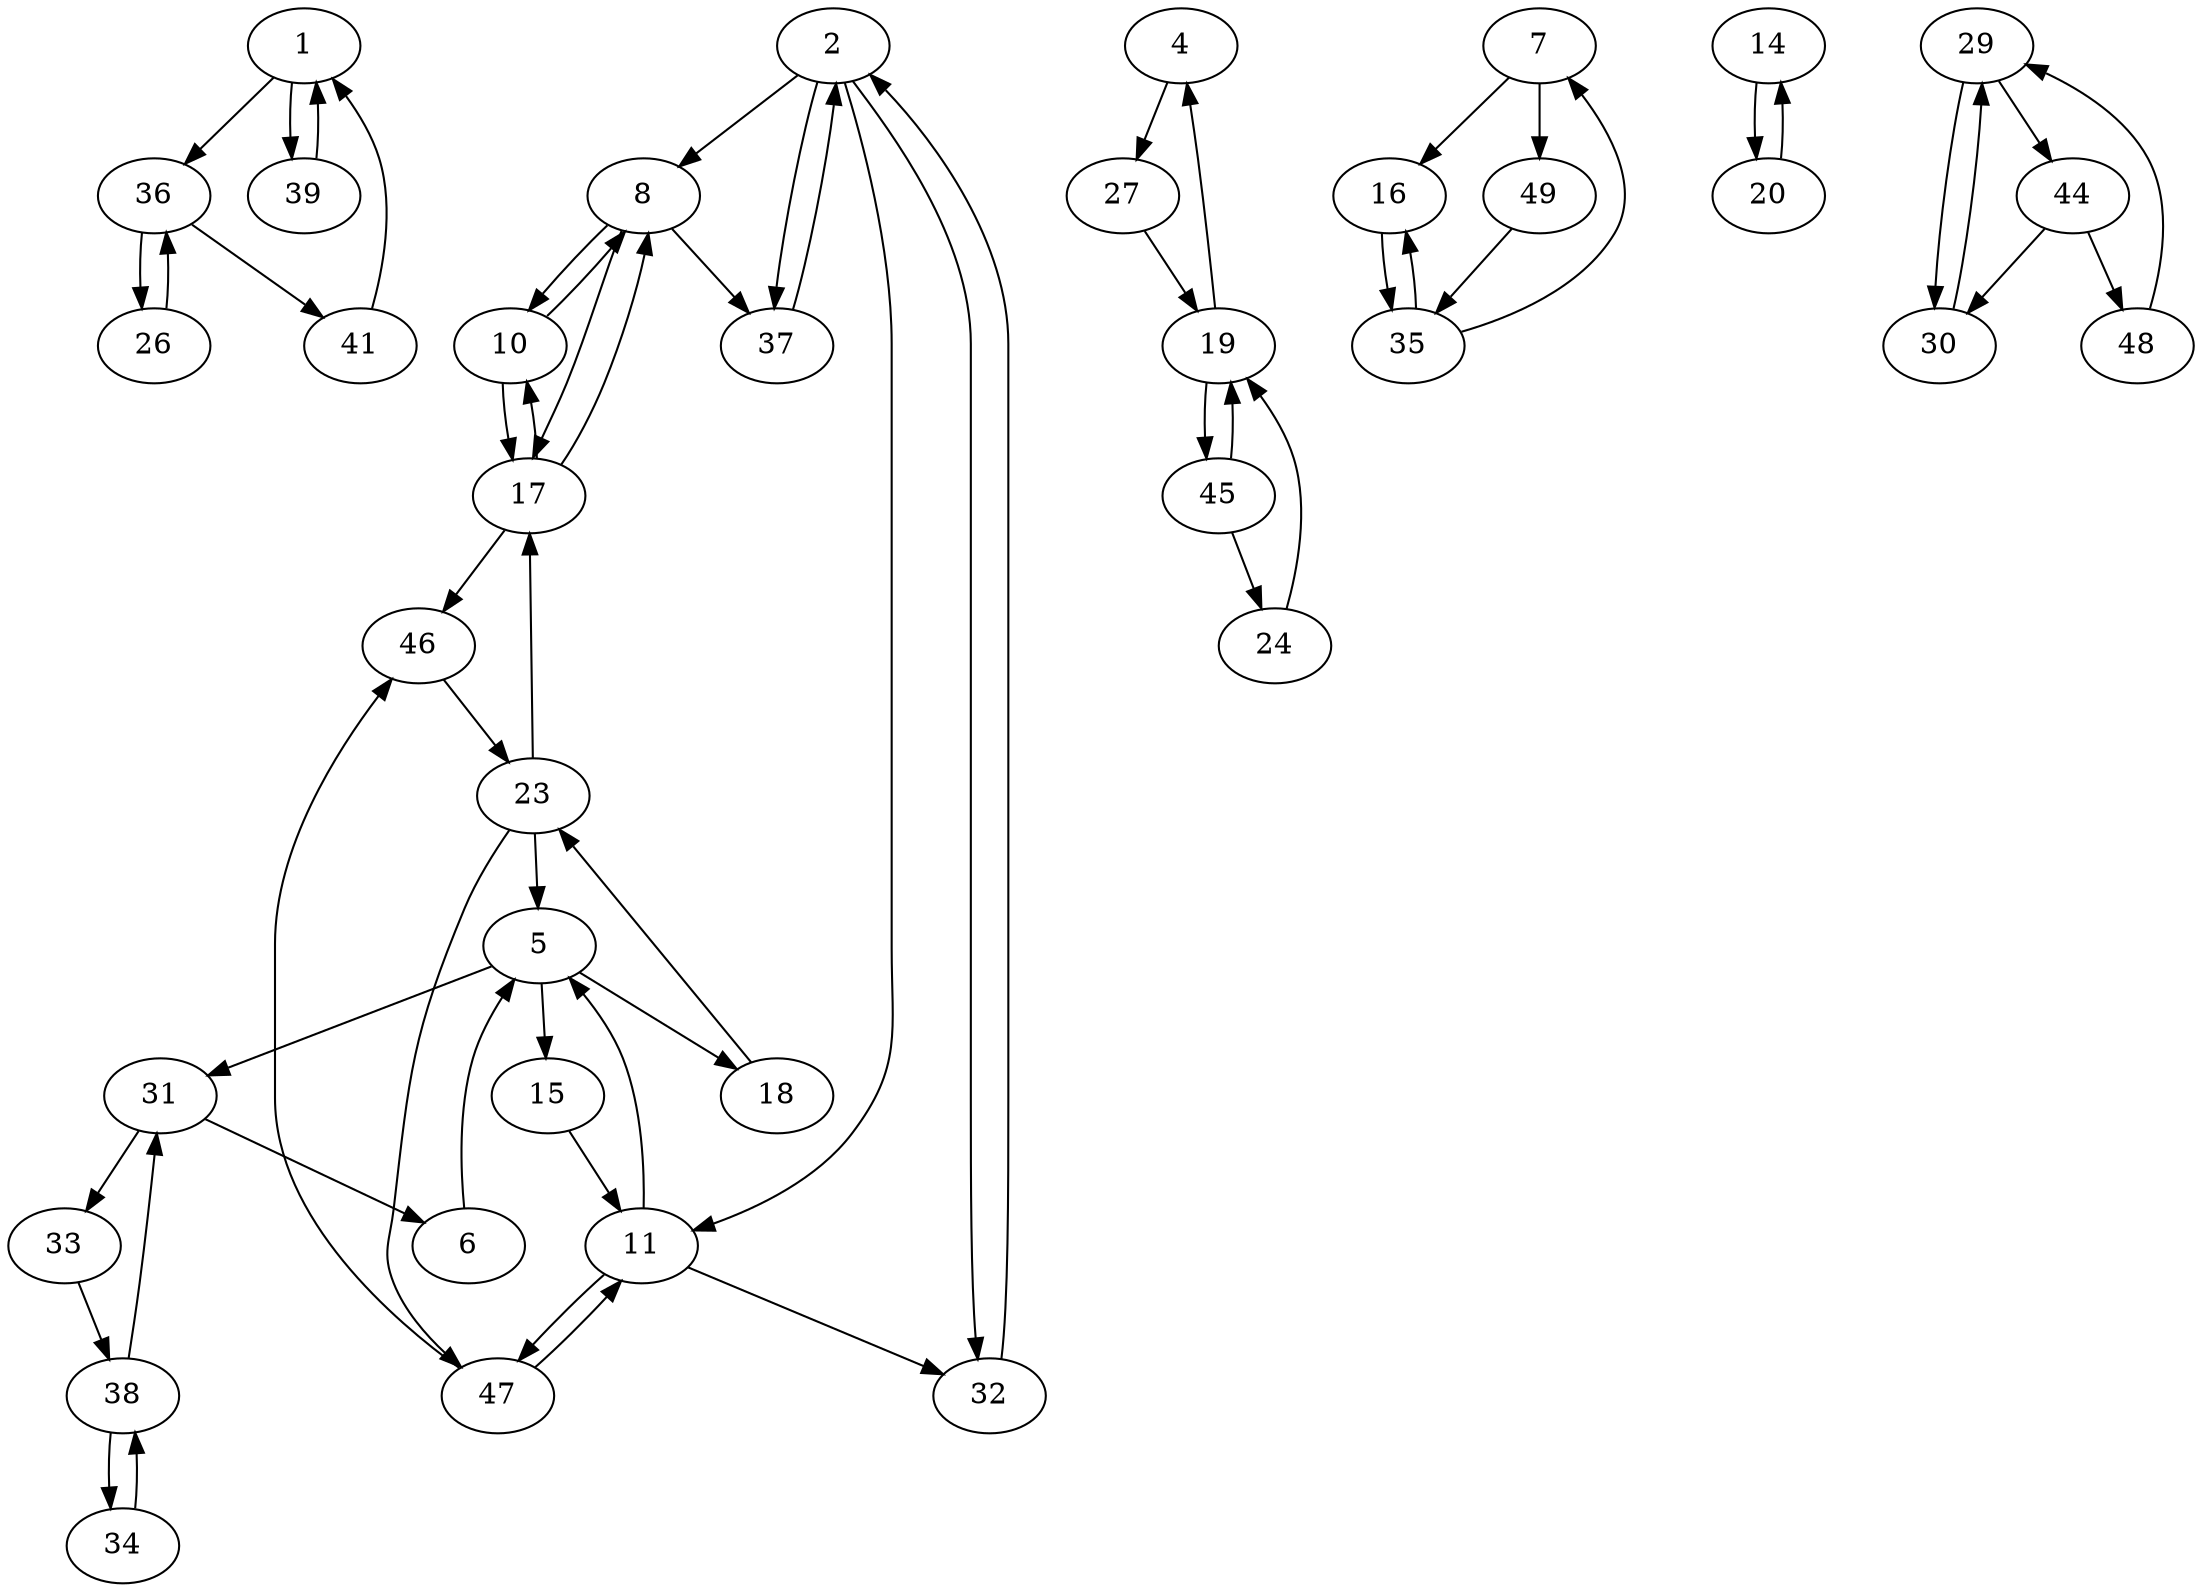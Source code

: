 digraph G {
  1 -> 36;
  1 -> 39;
  2 -> 8;
  2 -> 11;
  2 -> 32;
  2 -> 37;
  4 -> 27;
  5 -> 15;
  5 -> 18;
  5 -> 31;
  6 -> 5;
  7 -> 16;
  7 -> 49;
  8 -> 10;
  8 -> 17;
  8 -> 37;
  10 -> 8;
  10 -> 17;
  11 -> 5;
  11 -> 32;
  11 -> 47;
  14 -> 20;
  15 -> 11;
  16 -> 35;
  17 -> 8;
  17 -> 10;
  17 -> 46;
  18 -> 23;
  19 -> 4;
  19 -> 45;
  20 -> 14;
  23 -> 5;
  23 -> 17;
  23 -> 47;
  24 -> 19;
  26 -> 36;
  27 -> 19;
  29 -> 30;
  29 -> 44;
  30 -> 29;
  31 -> 6;
  31 -> 33;
  32 -> 2;
  33 -> 38;
  34 -> 38;
  35 -> 7;
  35 -> 16;
  36 -> 26;
  36 -> 41;
  37 -> 2;
  38 -> 31;
  38 -> 34;
  39 -> 1;
  41 -> 1;
  44 -> 30;
  44 -> 48;
  45 -> 19;
  45 -> 24;
  46 -> 23;
  47 -> 11;
  47 -> 46;
  48 -> 29;
  49 -> 35;
}